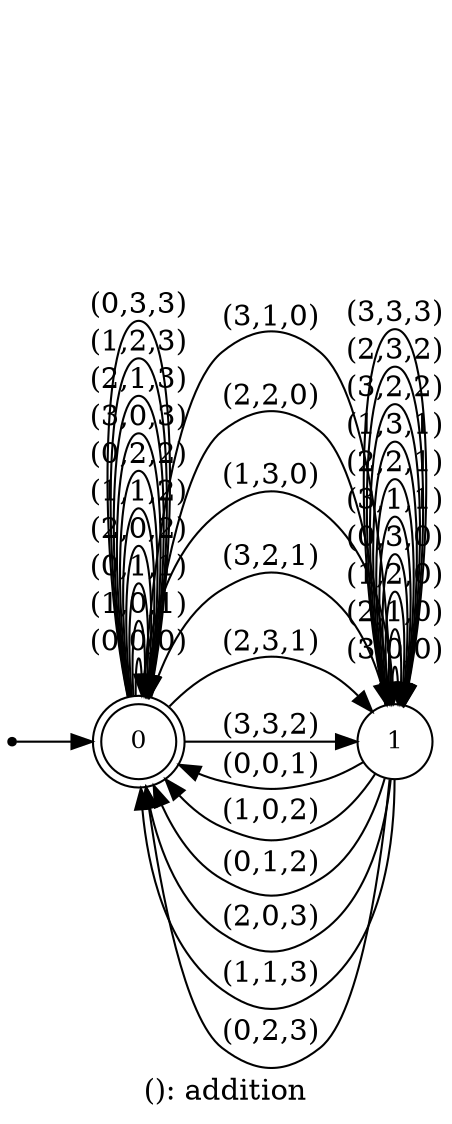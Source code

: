 digraph G {
label = "(): addition";
rankdir = LR;
node [shape = doublecircle, label="0", fontsize=12]0;
node [shape = circle, label="1", fontsize=12]1;
node [shape = point ]; qi
qi ->0;
0 -> 0[ label = "(0,0,0)"];
0 -> 1[ label = "(3,1,0)"];
0 -> 1[ label = "(2,2,0)"];
0 -> 1[ label = "(1,3,0)"];
0 -> 0[ label = "(1,0,1)"];
0 -> 0[ label = "(0,1,1)"];
0 -> 1[ label = "(3,2,1)"];
0 -> 1[ label = "(2,3,1)"];
0 -> 0[ label = "(2,0,2)"];
0 -> 0[ label = "(1,1,2)"];
0 -> 0[ label = "(0,2,2)"];
0 -> 1[ label = "(3,3,2)"];
0 -> 0[ label = "(3,0,3)"];
0 -> 0[ label = "(2,1,3)"];
0 -> 0[ label = "(1,2,3)"];
0 -> 0[ label = "(0,3,3)"];
1 -> 1[ label = "(3,0,0)"];
1 -> 1[ label = "(2,1,0)"];
1 -> 1[ label = "(1,2,0)"];
1 -> 1[ label = "(0,3,0)"];
1 -> 0[ label = "(0,0,1)"];
1 -> 1[ label = "(3,1,1)"];
1 -> 1[ label = "(2,2,1)"];
1 -> 1[ label = "(1,3,1)"];
1 -> 0[ label = "(1,0,2)"];
1 -> 0[ label = "(0,1,2)"];
1 -> 1[ label = "(3,2,2)"];
1 -> 1[ label = "(2,3,2)"];
1 -> 0[ label = "(2,0,3)"];
1 -> 0[ label = "(1,1,3)"];
1 -> 0[ label = "(0,2,3)"];
1 -> 1[ label = "(3,3,3)"];
}

